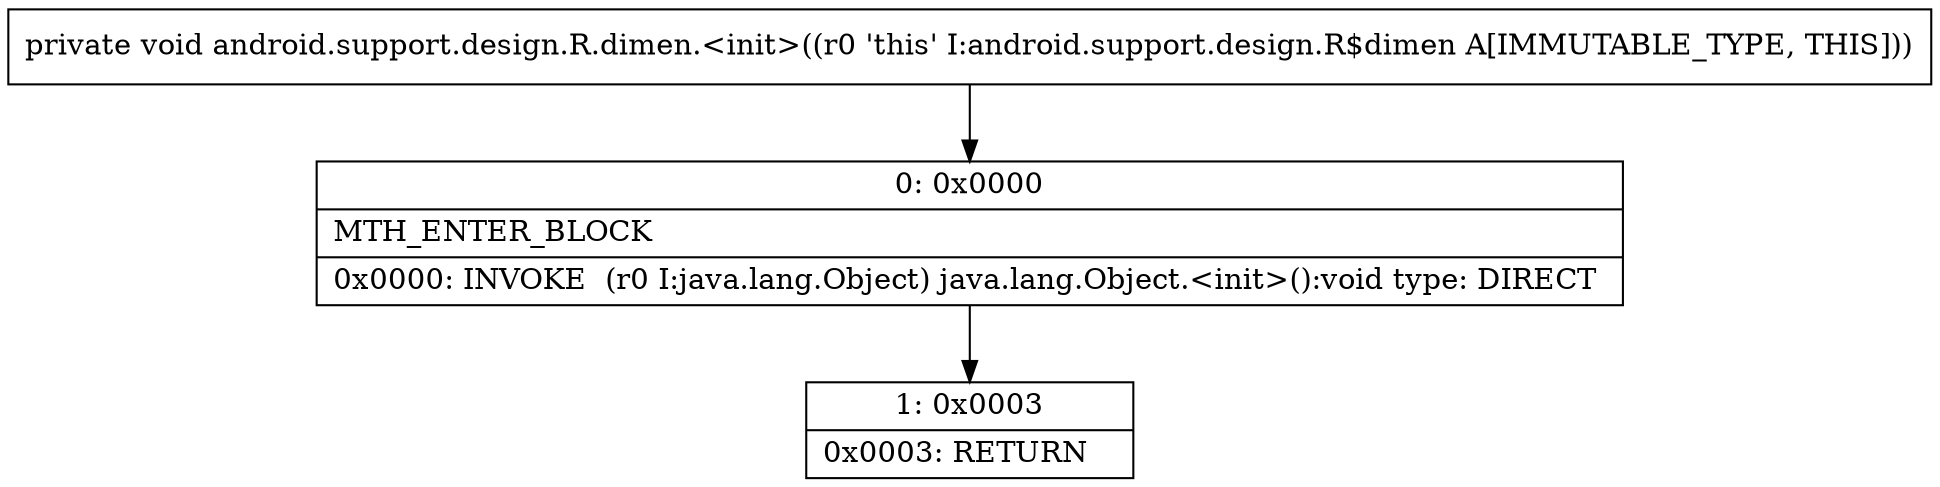 digraph "CFG forandroid.support.design.R.dimen.\<init\>()V" {
Node_0 [shape=record,label="{0\:\ 0x0000|MTH_ENTER_BLOCK\l|0x0000: INVOKE  (r0 I:java.lang.Object) java.lang.Object.\<init\>():void type: DIRECT \l}"];
Node_1 [shape=record,label="{1\:\ 0x0003|0x0003: RETURN   \l}"];
MethodNode[shape=record,label="{private void android.support.design.R.dimen.\<init\>((r0 'this' I:android.support.design.R$dimen A[IMMUTABLE_TYPE, THIS])) }"];
MethodNode -> Node_0;
Node_0 -> Node_1;
}

